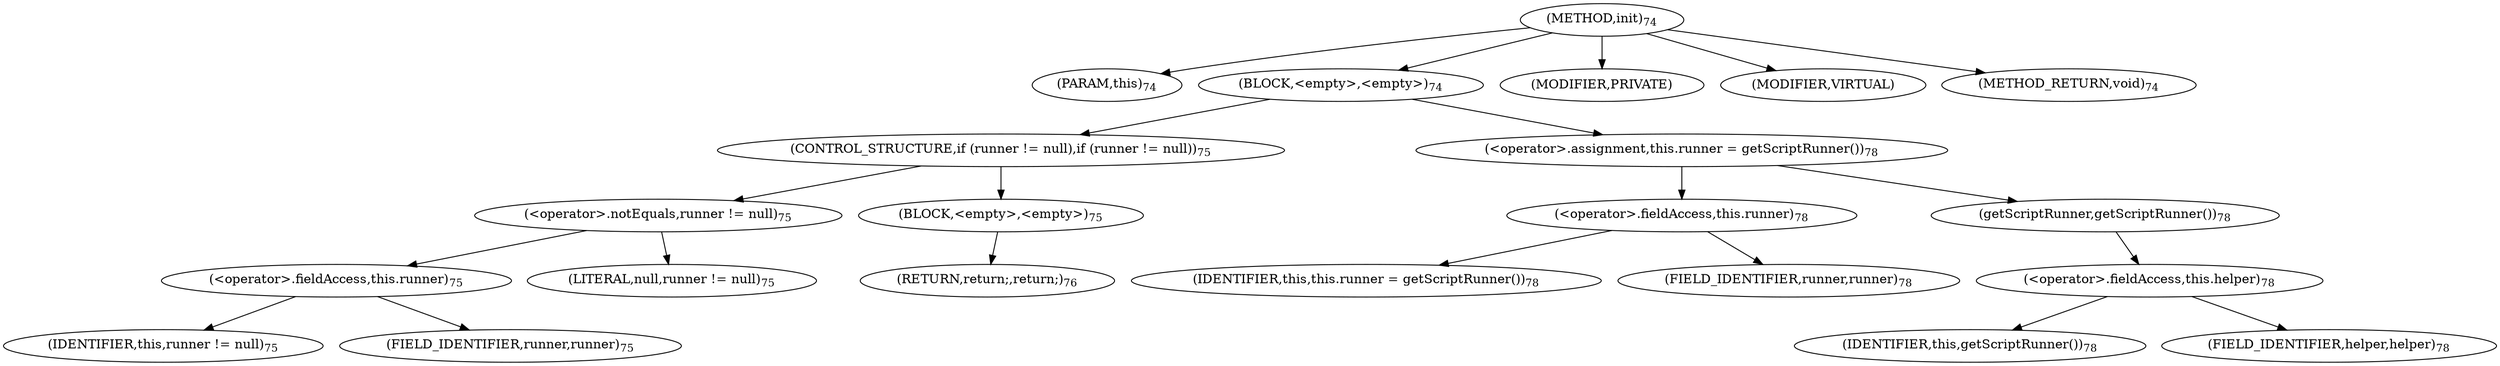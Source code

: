 digraph "init" {  
"57" [label = <(METHOD,init)<SUB>74</SUB>> ]
"58" [label = <(PARAM,this)<SUB>74</SUB>> ]
"59" [label = <(BLOCK,&lt;empty&gt;,&lt;empty&gt;)<SUB>74</SUB>> ]
"60" [label = <(CONTROL_STRUCTURE,if (runner != null),if (runner != null))<SUB>75</SUB>> ]
"61" [label = <(&lt;operator&gt;.notEquals,runner != null)<SUB>75</SUB>> ]
"62" [label = <(&lt;operator&gt;.fieldAccess,this.runner)<SUB>75</SUB>> ]
"63" [label = <(IDENTIFIER,this,runner != null)<SUB>75</SUB>> ]
"64" [label = <(FIELD_IDENTIFIER,runner,runner)<SUB>75</SUB>> ]
"65" [label = <(LITERAL,null,runner != null)<SUB>75</SUB>> ]
"66" [label = <(BLOCK,&lt;empty&gt;,&lt;empty&gt;)<SUB>75</SUB>> ]
"67" [label = <(RETURN,return;,return;)<SUB>76</SUB>> ]
"68" [label = <(&lt;operator&gt;.assignment,this.runner = getScriptRunner())<SUB>78</SUB>> ]
"69" [label = <(&lt;operator&gt;.fieldAccess,this.runner)<SUB>78</SUB>> ]
"70" [label = <(IDENTIFIER,this,this.runner = getScriptRunner())<SUB>78</SUB>> ]
"71" [label = <(FIELD_IDENTIFIER,runner,runner)<SUB>78</SUB>> ]
"72" [label = <(getScriptRunner,getScriptRunner())<SUB>78</SUB>> ]
"73" [label = <(&lt;operator&gt;.fieldAccess,this.helper)<SUB>78</SUB>> ]
"74" [label = <(IDENTIFIER,this,getScriptRunner())<SUB>78</SUB>> ]
"75" [label = <(FIELD_IDENTIFIER,helper,helper)<SUB>78</SUB>> ]
"76" [label = <(MODIFIER,PRIVATE)> ]
"77" [label = <(MODIFIER,VIRTUAL)> ]
"78" [label = <(METHOD_RETURN,void)<SUB>74</SUB>> ]
  "57" -> "58" 
  "57" -> "59" 
  "57" -> "76" 
  "57" -> "77" 
  "57" -> "78" 
  "59" -> "60" 
  "59" -> "68" 
  "60" -> "61" 
  "60" -> "66" 
  "61" -> "62" 
  "61" -> "65" 
  "62" -> "63" 
  "62" -> "64" 
  "66" -> "67" 
  "68" -> "69" 
  "68" -> "72" 
  "69" -> "70" 
  "69" -> "71" 
  "72" -> "73" 
  "73" -> "74" 
  "73" -> "75" 
}
